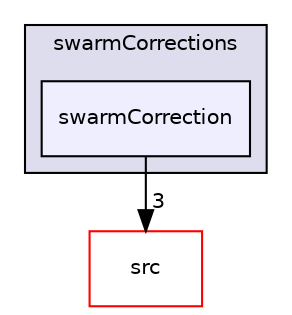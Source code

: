 digraph "applications/solvers/multiphase/reactingEulerFoam/interfacialModels/swarmCorrections/swarmCorrection" {
  bgcolor=transparent;
  compound=true
  node [ fontsize="10", fontname="Helvetica"];
  edge [ labelfontsize="10", labelfontname="Helvetica"];
  subgraph clusterdir_3e80d02eb03cde4585a5e9230356fd14 {
    graph [ bgcolor="#ddddee", pencolor="black", label="swarmCorrections" fontname="Helvetica", fontsize="10", URL="dir_3e80d02eb03cde4585a5e9230356fd14.html"]
  dir_0f7e2f4bc17eb8418a5afc662abfc1d6 [shape=box, label="swarmCorrection", style="filled", fillcolor="#eeeeff", pencolor="black", URL="dir_0f7e2f4bc17eb8418a5afc662abfc1d6.html"];
  }
  dir_68267d1309a1af8e8297ef4c3efbcdba [shape=box label="src" color="red" URL="dir_68267d1309a1af8e8297ef4c3efbcdba.html"];
  dir_0f7e2f4bc17eb8418a5afc662abfc1d6->dir_68267d1309a1af8e8297ef4c3efbcdba [headlabel="3", labeldistance=1.5 headhref="dir_000286_000736.html"];
}
